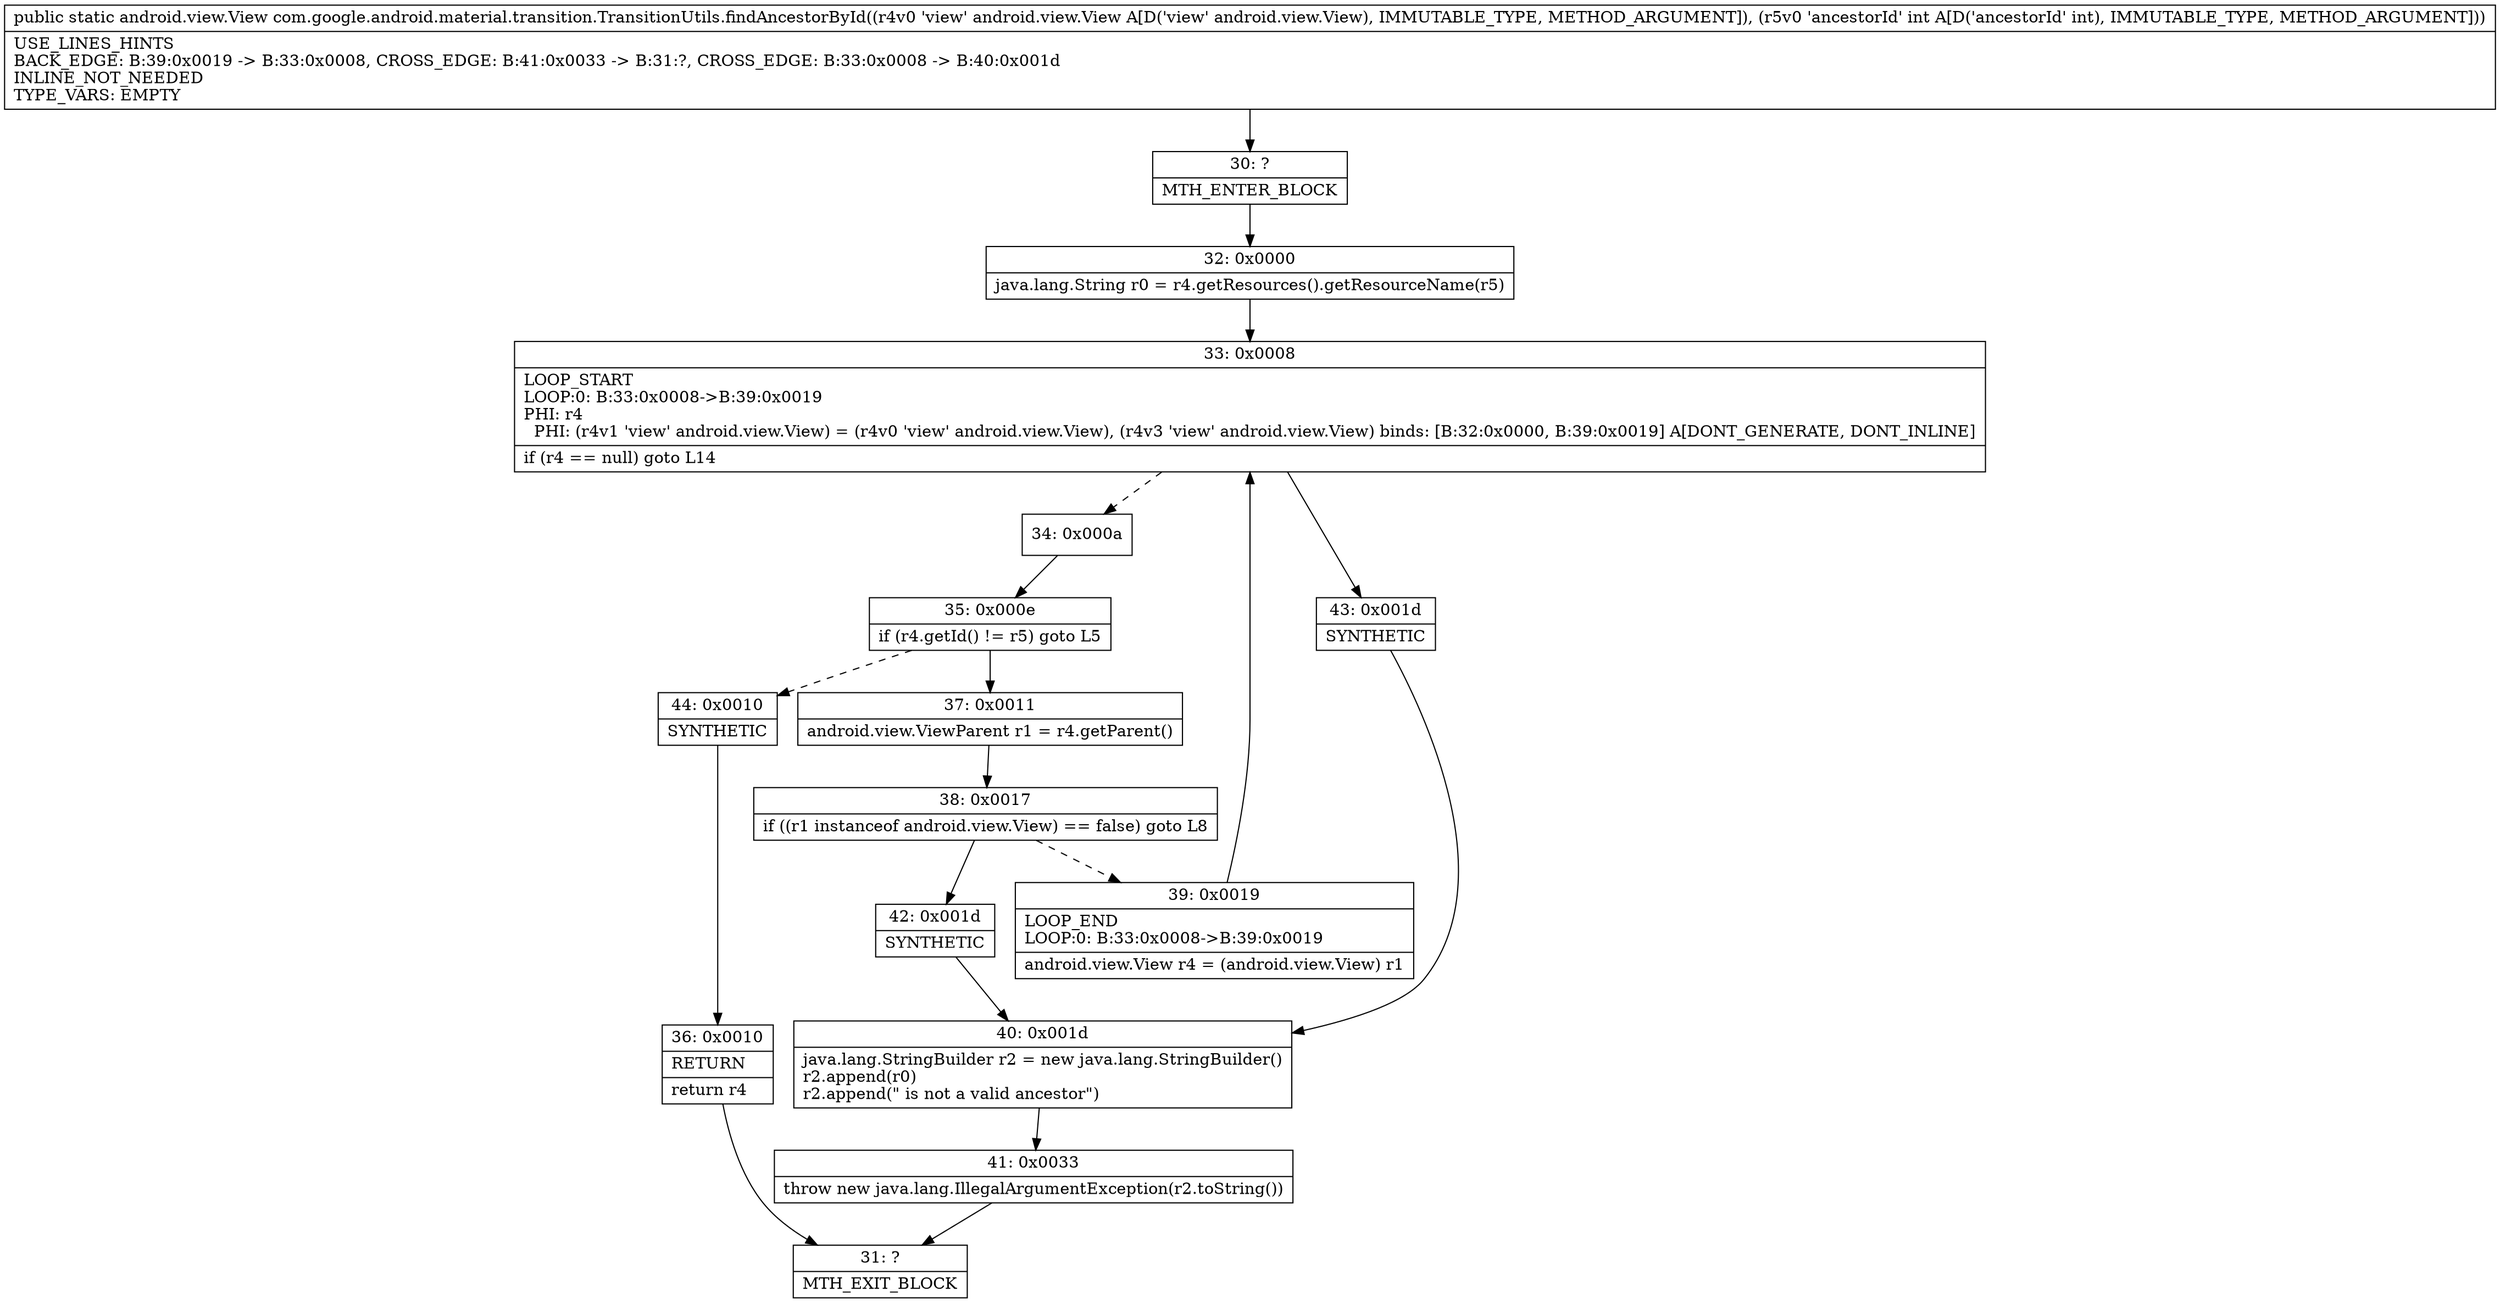 digraph "CFG forcom.google.android.material.transition.TransitionUtils.findAncestorById(Landroid\/view\/View;I)Landroid\/view\/View;" {
Node_30 [shape=record,label="{30\:\ ?|MTH_ENTER_BLOCK\l}"];
Node_32 [shape=record,label="{32\:\ 0x0000|java.lang.String r0 = r4.getResources().getResourceName(r5)\l}"];
Node_33 [shape=record,label="{33\:\ 0x0008|LOOP_START\lLOOP:0: B:33:0x0008\-\>B:39:0x0019\lPHI: r4 \l  PHI: (r4v1 'view' android.view.View) = (r4v0 'view' android.view.View), (r4v3 'view' android.view.View) binds: [B:32:0x0000, B:39:0x0019] A[DONT_GENERATE, DONT_INLINE]\l|if (r4 == null) goto L14\l}"];
Node_34 [shape=record,label="{34\:\ 0x000a}"];
Node_35 [shape=record,label="{35\:\ 0x000e|if (r4.getId() != r5) goto L5\l}"];
Node_37 [shape=record,label="{37\:\ 0x0011|android.view.ViewParent r1 = r4.getParent()\l}"];
Node_38 [shape=record,label="{38\:\ 0x0017|if ((r1 instanceof android.view.View) == false) goto L8\l}"];
Node_39 [shape=record,label="{39\:\ 0x0019|LOOP_END\lLOOP:0: B:33:0x0008\-\>B:39:0x0019\l|android.view.View r4 = (android.view.View) r1\l}"];
Node_42 [shape=record,label="{42\:\ 0x001d|SYNTHETIC\l}"];
Node_40 [shape=record,label="{40\:\ 0x001d|java.lang.StringBuilder r2 = new java.lang.StringBuilder()\lr2.append(r0)\lr2.append(\" is not a valid ancestor\")\l}"];
Node_41 [shape=record,label="{41\:\ 0x0033|throw new java.lang.IllegalArgumentException(r2.toString())\l}"];
Node_31 [shape=record,label="{31\:\ ?|MTH_EXIT_BLOCK\l}"];
Node_44 [shape=record,label="{44\:\ 0x0010|SYNTHETIC\l}"];
Node_36 [shape=record,label="{36\:\ 0x0010|RETURN\l|return r4\l}"];
Node_43 [shape=record,label="{43\:\ 0x001d|SYNTHETIC\l}"];
MethodNode[shape=record,label="{public static android.view.View com.google.android.material.transition.TransitionUtils.findAncestorById((r4v0 'view' android.view.View A[D('view' android.view.View), IMMUTABLE_TYPE, METHOD_ARGUMENT]), (r5v0 'ancestorId' int A[D('ancestorId' int), IMMUTABLE_TYPE, METHOD_ARGUMENT]))  | USE_LINES_HINTS\lBACK_EDGE: B:39:0x0019 \-\> B:33:0x0008, CROSS_EDGE: B:41:0x0033 \-\> B:31:?, CROSS_EDGE: B:33:0x0008 \-\> B:40:0x001d\lINLINE_NOT_NEEDED\lTYPE_VARS: EMPTY\l}"];
MethodNode -> Node_30;Node_30 -> Node_32;
Node_32 -> Node_33;
Node_33 -> Node_34[style=dashed];
Node_33 -> Node_43;
Node_34 -> Node_35;
Node_35 -> Node_37;
Node_35 -> Node_44[style=dashed];
Node_37 -> Node_38;
Node_38 -> Node_39[style=dashed];
Node_38 -> Node_42;
Node_39 -> Node_33;
Node_42 -> Node_40;
Node_40 -> Node_41;
Node_41 -> Node_31;
Node_44 -> Node_36;
Node_36 -> Node_31;
Node_43 -> Node_40;
}

